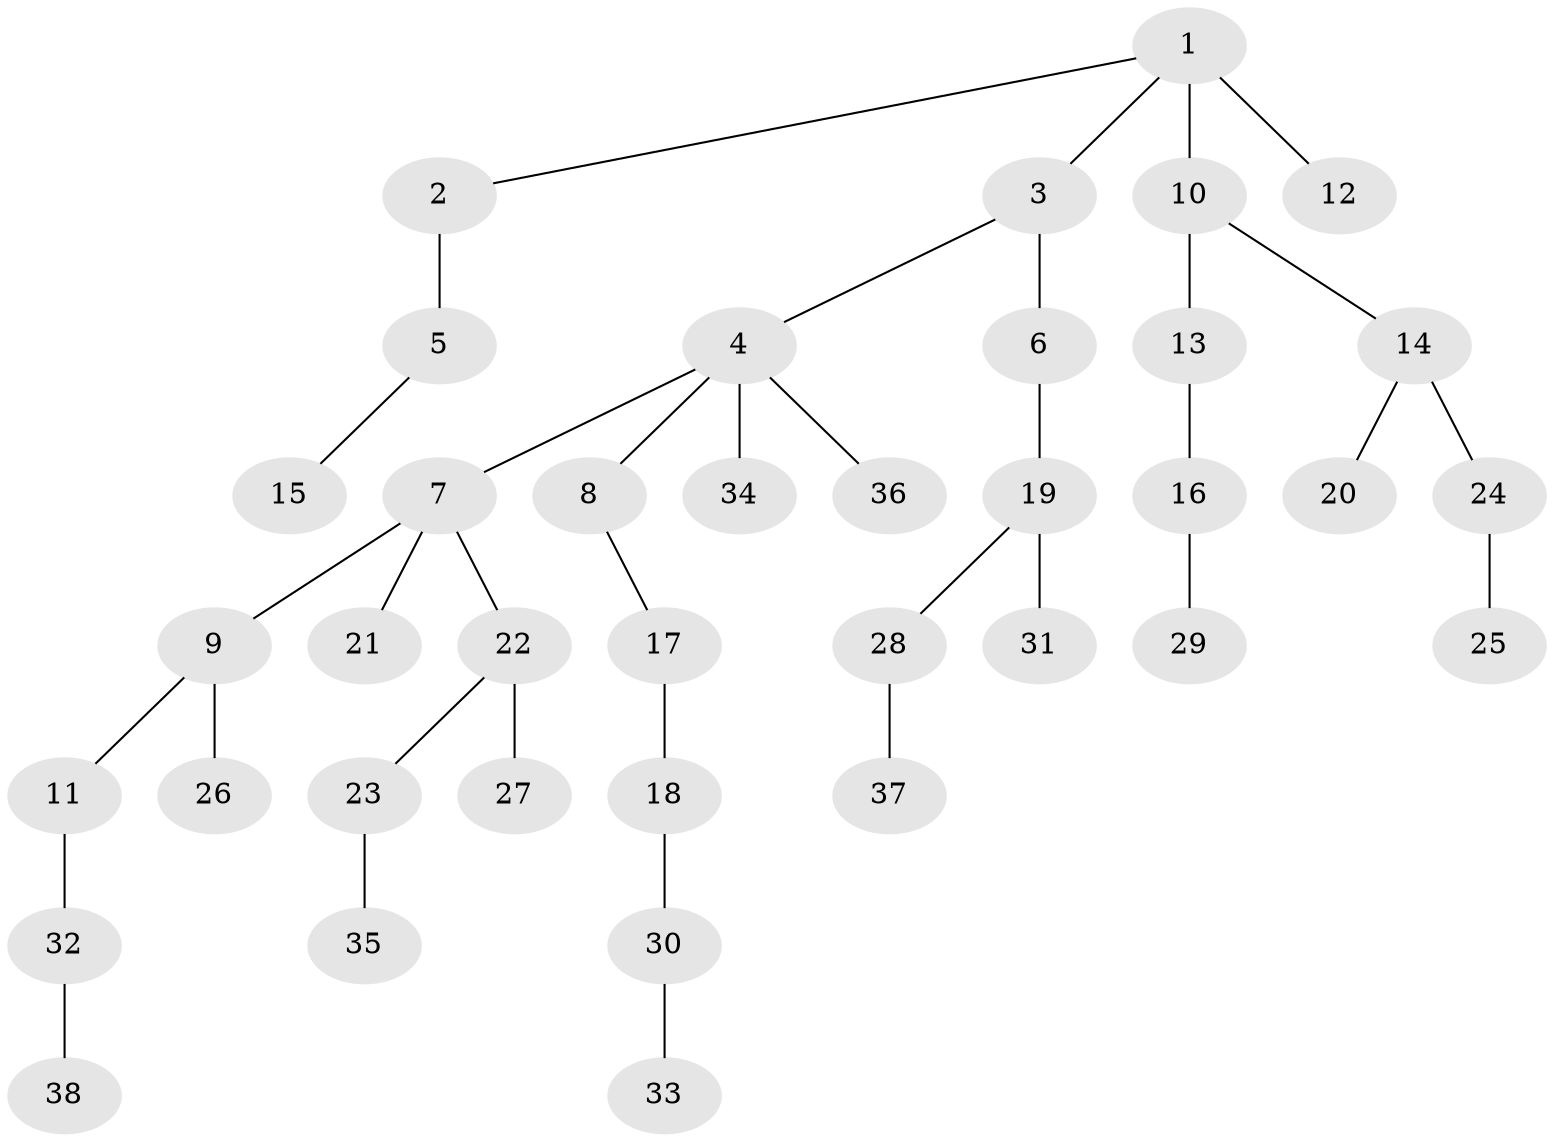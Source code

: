 // original degree distribution, {5: 0.021505376344086023, 4: 0.07526881720430108, 6: 0.03225806451612903, 8: 0.010752688172043012, 2: 0.23655913978494625, 3: 0.0967741935483871, 1: 0.5268817204301075}
// Generated by graph-tools (version 1.1) at 2025/51/03/04/25 22:51:54]
// undirected, 38 vertices, 37 edges
graph export_dot {
  node [color=gray90,style=filled];
  1;
  2;
  3;
  4;
  5;
  6;
  7;
  8;
  9;
  10;
  11;
  12;
  13;
  14;
  15;
  16;
  17;
  18;
  19;
  20;
  21;
  22;
  23;
  24;
  25;
  26;
  27;
  28;
  29;
  30;
  31;
  32;
  33;
  34;
  35;
  36;
  37;
  38;
  1 -- 2 [weight=1.0];
  1 -- 3 [weight=1.0];
  1 -- 10 [weight=1.0];
  1 -- 12 [weight=2.0];
  2 -- 5 [weight=2.0];
  3 -- 4 [weight=1.0];
  3 -- 6 [weight=1.0];
  4 -- 7 [weight=1.0];
  4 -- 8 [weight=1.0];
  4 -- 34 [weight=1.0];
  4 -- 36 [weight=1.0];
  5 -- 15 [weight=1.0];
  6 -- 19 [weight=1.0];
  7 -- 9 [weight=1.0];
  7 -- 21 [weight=1.0];
  7 -- 22 [weight=1.0];
  8 -- 17 [weight=1.0];
  9 -- 11 [weight=1.0];
  9 -- 26 [weight=2.0];
  10 -- 13 [weight=1.0];
  10 -- 14 [weight=1.0];
  11 -- 32 [weight=1.0];
  13 -- 16 [weight=1.0];
  14 -- 20 [weight=1.0];
  14 -- 24 [weight=2.0];
  16 -- 29 [weight=1.0];
  17 -- 18 [weight=1.0];
  18 -- 30 [weight=1.0];
  19 -- 28 [weight=1.0];
  19 -- 31 [weight=1.0];
  22 -- 23 [weight=1.0];
  22 -- 27 [weight=1.0];
  23 -- 35 [weight=1.0];
  24 -- 25 [weight=1.0];
  28 -- 37 [weight=1.0];
  30 -- 33 [weight=1.0];
  32 -- 38 [weight=1.0];
}
